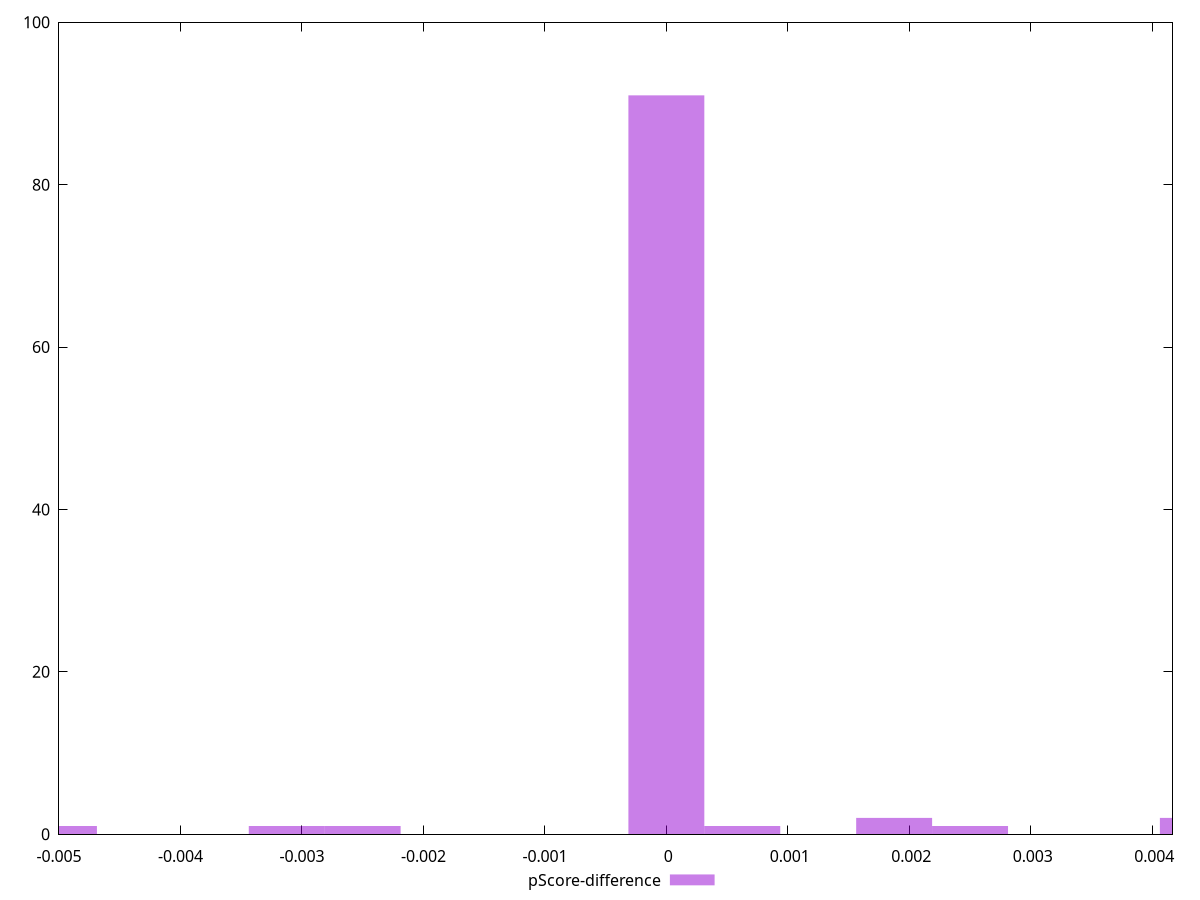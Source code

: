 reset

$pScoreDifference <<EOF
0 91
0.0006250414808149165 1
-0.002500165923259666 1
0.004375290365704416 2
0.0018751244424447496 2
0.002500165923259666 1
-0.005000331846519332 1
-0.0031252074040745825 1
EOF

set key outside below
set boxwidth 0.0006250414808149165
set xrange [-0.004999999999999893:0.004166666666666652]
set yrange [0:100]
set trange [0:100]
set style fill transparent solid 0.5 noborder
set terminal svg size 640, 490 enhanced background rgb 'white'
set output "report_00015_2021-02-09T16-11-33.973Z/render-blocking-resources/samples/pages+cached+noadtech+nomedia+nocss/pScore-difference/histogram.svg"

plot $pScoreDifference title "pScore-difference" with boxes

reset
